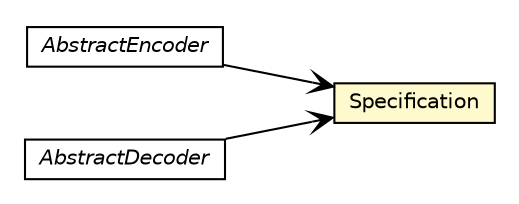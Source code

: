 #!/usr/local/bin/dot
#
# Class diagram 
# Generated by UMLGraph version R5_6-24-gf6e263 (http://www.umlgraph.org/)
#

digraph G {
	edge [fontname="Helvetica",fontsize=10,labelfontname="Helvetica",labelfontsize=10];
	node [fontname="Helvetica",fontsize=10,shape=plaintext];
	nodesep=0.25;
	ranksep=0.5;
	rankdir=LR;
	// com.github.jinahya.codec.Specification
	c47 [label=<<table title="com.github.jinahya.codec.Specification" border="0" cellborder="1" cellspacing="0" cellpadding="2" port="p" bgcolor="lemonChiffon" href="./Specification.html">
		<tr><td><table border="0" cellspacing="0" cellpadding="1">
<tr><td align="center" balign="center"> Specification </td></tr>
		</table></td></tr>
		</table>>, URL="./Specification.html", fontname="Helvetica", fontcolor="black", fontsize=10.0];
	// com.github.jinahya.codec.AbstractEncoder
	c48 [label=<<table title="com.github.jinahya.codec.AbstractEncoder" border="0" cellborder="1" cellspacing="0" cellpadding="2" port="p" href="./AbstractEncoder.html">
		<tr><td><table border="0" cellspacing="0" cellpadding="1">
<tr><td align="center" balign="center"><font face="Helvetica-Oblique"> AbstractEncoder </font></td></tr>
		</table></td></tr>
		</table>>, URL="./AbstractEncoder.html", fontname="Helvetica", fontcolor="black", fontsize=10.0];
	// com.github.jinahya.codec.AbstractDecoder
	c51 [label=<<table title="com.github.jinahya.codec.AbstractDecoder" border="0" cellborder="1" cellspacing="0" cellpadding="2" port="p" href="./AbstractDecoder.html">
		<tr><td><table border="0" cellspacing="0" cellpadding="1">
<tr><td align="center" balign="center"><font face="Helvetica-Oblique"> AbstractDecoder </font></td></tr>
		</table></td></tr>
		</table>>, URL="./AbstractDecoder.html", fontname="Helvetica", fontcolor="black", fontsize=10.0];
	// com.github.jinahya.codec.AbstractEncoder NAVASSOC com.github.jinahya.codec.Specification
	c48:p -> c47:p [taillabel="", label="", headlabel="", fontname="Helvetica", fontcolor="black", fontsize=10.0, color="black", arrowhead=open];
	// com.github.jinahya.codec.AbstractDecoder NAVASSOC com.github.jinahya.codec.Specification
	c51:p -> c47:p [taillabel="", label="", headlabel="", fontname="Helvetica", fontcolor="black", fontsize=10.0, color="black", arrowhead=open];
}

